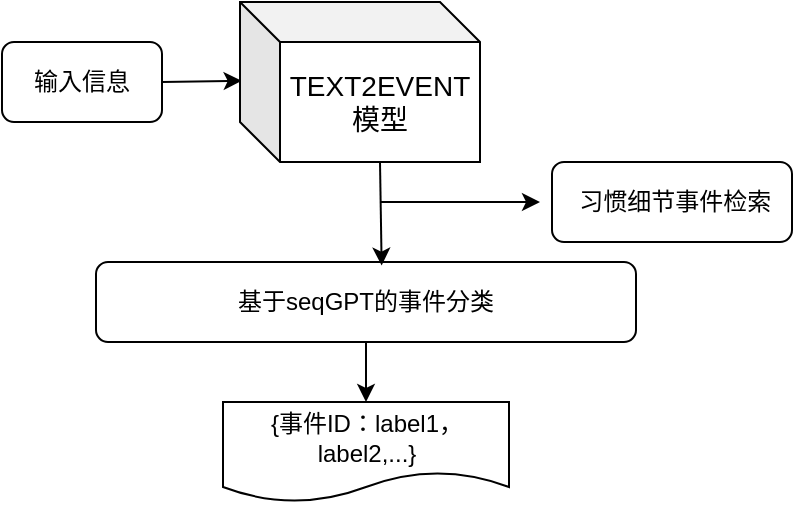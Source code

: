 <mxfile version="24.4.4" type="github">
  <diagram id="C5RBs43oDa-KdzZeNtuy" name="Page-1">
    <mxGraphModel dx="1050" dy="549" grid="1" gridSize="10" guides="1" tooltips="1" connect="1" arrows="1" fold="1" page="1" pageScale="1" pageWidth="827" pageHeight="1169" math="0" shadow="0">
      <root>
        <mxCell id="WIyWlLk6GJQsqaUBKTNV-0" />
        <mxCell id="WIyWlLk6GJQsqaUBKTNV-1" parent="WIyWlLk6GJQsqaUBKTNV-0" />
        <mxCell id="7YRGrjnBlLsUx85qoaL9-27" value="输入信息" style="rounded=1;whiteSpace=wrap;html=1;fontSize=12;glass=0;strokeWidth=1;shadow=0;" parent="WIyWlLk6GJQsqaUBKTNV-1" vertex="1">
          <mxGeometry x="235" y="160" width="80" height="40" as="geometry" />
        </mxCell>
        <mxCell id="7YRGrjnBlLsUx85qoaL9-39" value="" style="endArrow=classic;html=1;rounded=0;exitX=1;exitY=0.5;exitDx=0;exitDy=0;entryX=0.007;entryY=0.492;entryDx=0;entryDy=0;entryPerimeter=0;" parent="WIyWlLk6GJQsqaUBKTNV-1" source="7YRGrjnBlLsUx85qoaL9-27" target="M3dmo8WmAmqzNPTPEBfk-1" edge="1">
          <mxGeometry width="50" height="50" relative="1" as="geometry">
            <mxPoint x="500" y="320" as="sourcePoint" />
            <mxPoint x="370" y="142" as="targetPoint" />
          </mxGeometry>
        </mxCell>
        <mxCell id="7YRGrjnBlLsUx85qoaL9-47" value="基于seqGPT的事件分类" style="rounded=1;whiteSpace=wrap;html=1;fontSize=12;glass=0;strokeWidth=1;shadow=0;" parent="WIyWlLk6GJQsqaUBKTNV-1" vertex="1">
          <mxGeometry x="282" y="270" width="270" height="40" as="geometry" />
        </mxCell>
        <mxCell id="M3dmo8WmAmqzNPTPEBfk-1" value="&lt;span style=&quot;font-size: 14px; text-align: left; background-color: rgb(255, 255, 255);&quot;&gt;TEXT2EVENT模型&lt;/span&gt;" style="shape=cube;whiteSpace=wrap;html=1;boundedLbl=1;backgroundOutline=1;darkOpacity=0.05;darkOpacity2=0.1;" vertex="1" parent="WIyWlLk6GJQsqaUBKTNV-1">
          <mxGeometry x="354" y="140" width="120" height="80" as="geometry" />
        </mxCell>
        <mxCell id="M3dmo8WmAmqzNPTPEBfk-11" value="" style="endArrow=classic;html=1;rounded=0;exitX=0;exitY=0;exitDx=70;exitDy=80;exitPerimeter=0;entryX=0.529;entryY=0.045;entryDx=0;entryDy=0;entryPerimeter=0;" edge="1" parent="WIyWlLk6GJQsqaUBKTNV-1" source="M3dmo8WmAmqzNPTPEBfk-1" target="7YRGrjnBlLsUx85qoaL9-47">
          <mxGeometry width="50" height="50" relative="1" as="geometry">
            <mxPoint x="426" y="220" as="sourcePoint" />
            <mxPoint x="419.333" y="260" as="targetPoint" />
          </mxGeometry>
        </mxCell>
        <mxCell id="M3dmo8WmAmqzNPTPEBfk-12" value="" style="endArrow=classic;html=1;rounded=0;" edge="1" parent="WIyWlLk6GJQsqaUBKTNV-1">
          <mxGeometry width="50" height="50" relative="1" as="geometry">
            <mxPoint x="424" y="240" as="sourcePoint" />
            <mxPoint x="504" y="240" as="targetPoint" />
          </mxGeometry>
        </mxCell>
        <mxCell id="M3dmo8WmAmqzNPTPEBfk-13" value="&amp;nbsp;习惯细节事件检索" style="rounded=1;whiteSpace=wrap;html=1;" vertex="1" parent="WIyWlLk6GJQsqaUBKTNV-1">
          <mxGeometry x="510" y="220" width="120" height="40" as="geometry" />
        </mxCell>
        <mxCell id="M3dmo8WmAmqzNPTPEBfk-14" value="{事件ID：label1，label2,...}" style="shape=document;whiteSpace=wrap;html=1;boundedLbl=1;" vertex="1" parent="WIyWlLk6GJQsqaUBKTNV-1">
          <mxGeometry x="345.5" y="340" width="143" height="50" as="geometry" />
        </mxCell>
        <mxCell id="M3dmo8WmAmqzNPTPEBfk-15" value="" style="endArrow=classic;html=1;rounded=0;entryX=0.5;entryY=0;entryDx=0;entryDy=0;exitX=0.5;exitY=1;exitDx=0;exitDy=0;" edge="1" parent="WIyWlLk6GJQsqaUBKTNV-1" source="7YRGrjnBlLsUx85qoaL9-47" target="M3dmo8WmAmqzNPTPEBfk-14">
          <mxGeometry width="50" height="50" relative="1" as="geometry">
            <mxPoint x="390" y="330" as="sourcePoint" />
            <mxPoint x="440" y="280" as="targetPoint" />
          </mxGeometry>
        </mxCell>
      </root>
    </mxGraphModel>
  </diagram>
</mxfile>
